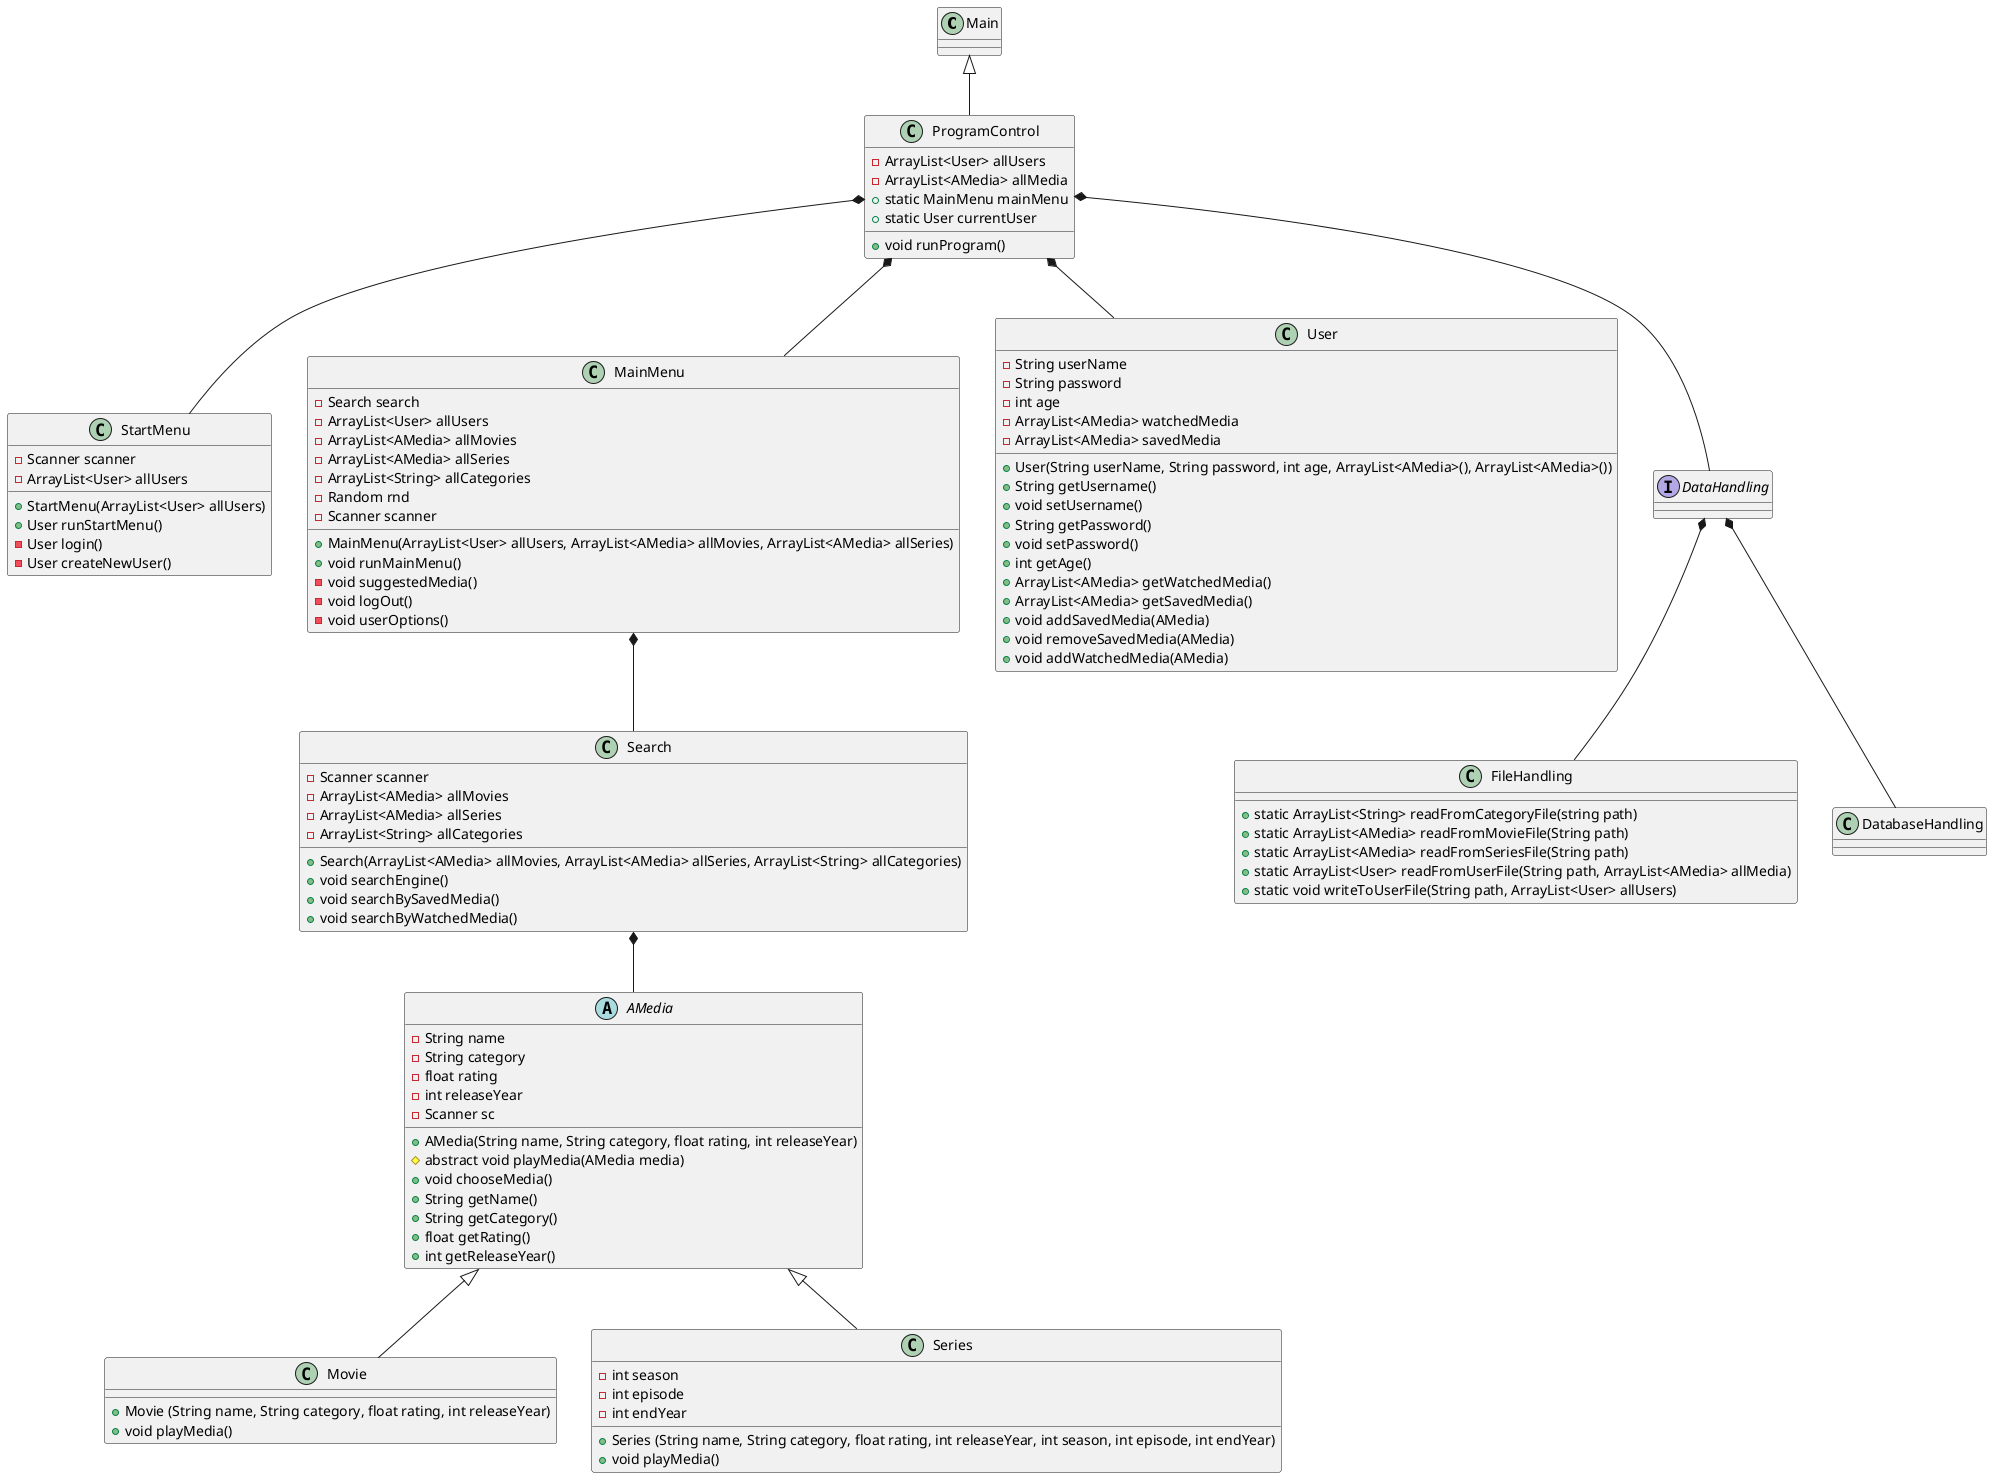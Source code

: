 @startuml
class Main
Main <|-- ProgramControl
ProgramControl *-- StartMenu
ProgramControl *-- MainMenu
ProgramControl *-- User
ProgramControl *-- DataHandling
DataHandling *-- FileHandling
DataHandling *-- DatabaseHandling
MainMenu *-- Search
Search *-- AMedia
AMedia <|-- Movie
AMedia <|-- Series

interface DataHandling

class DatabaseHandling

class Search{
- Scanner scanner
- ArrayList<AMedia> allMovies
- ArrayList<AMedia> allSeries
- ArrayList<String> allCategories
+ Search(ArrayList<AMedia> allMovies, ArrayList<AMedia> allSeries, ArrayList<String> allCategories)
+ void searchEngine()
+ void searchBySavedMedia()
+ void searchByWatchedMedia()
}
class ProgramControl{
- ArrayList<User> allUsers
- ArrayList<AMedia> allMedia
+ static MainMenu mainMenu
+ static User currentUser
+ void runProgram()
}

class StartMenu{
- Scanner scanner
- ArrayList<User> allUsers
+ StartMenu(ArrayList<User> allUsers)
+ User runStartMenu()
- User login()
- User createNewUser()
}

class MainMenu{
- Search search
- ArrayList<User> allUsers
- ArrayList<AMedia> allMovies
- ArrayList<AMedia> allSeries
- ArrayList<String> allCategories
- Random rnd
- Scanner scanner
+ MainMenu(ArrayList<User> allUsers, ArrayList<AMedia> allMovies, ArrayList<AMedia> allSeries)
+ void runMainMenu()
- void suggestedMedia()
- void logOut()
- void userOptions()
}

abstract class AMedia{
- String name
- String category
- float rating
- int releaseYear
- Scanner sc
+ AMedia(String name, String category, float rating, int releaseYear)
# abstract void playMedia(AMedia media)
+ void chooseMedia()
+ String getName()
+ String getCategory()
+ float getRating()
+ int getReleaseYear()
}

class Movie{
+ Movie (String name, String category, float rating, int releaseYear)
+ void playMedia()
}

class Series{
- int season
- int episode
- int endYear
+ Series (String name, String category, float rating, int releaseYear, int season, int episode, int endYear)
+ void playMedia()
}

class User{
- String userName
- String password
- int age
- ArrayList<AMedia> watchedMedia
- ArrayList<AMedia> savedMedia
+ User(String userName, String password, int age, ArrayList<AMedia>(), ArrayList<AMedia>())
+ String getUsername()
+ void setUsername()
+ String getPassword()
+ void setPassword()
+ int getAge()
+ ArrayList<AMedia> getWatchedMedia()
+ ArrayList<AMedia> getSavedMedia()
+ void addSavedMedia(AMedia)
+ void removeSavedMedia(AMedia)
+ void addWatchedMedia(AMedia)
}

class FileHandling{
+ static ArrayList<String> readFromCategoryFile(string path)
+ static ArrayList<AMedia> readFromMovieFile(String path)
+ static ArrayList<AMedia> readFromSeriesFile(String path)
+ static ArrayList<User> readFromUserFile(String path, ArrayList<AMedia> allMedia)
+ static void writeToUserFile(String path, ArrayList<User> allUsers)
}

@enduml